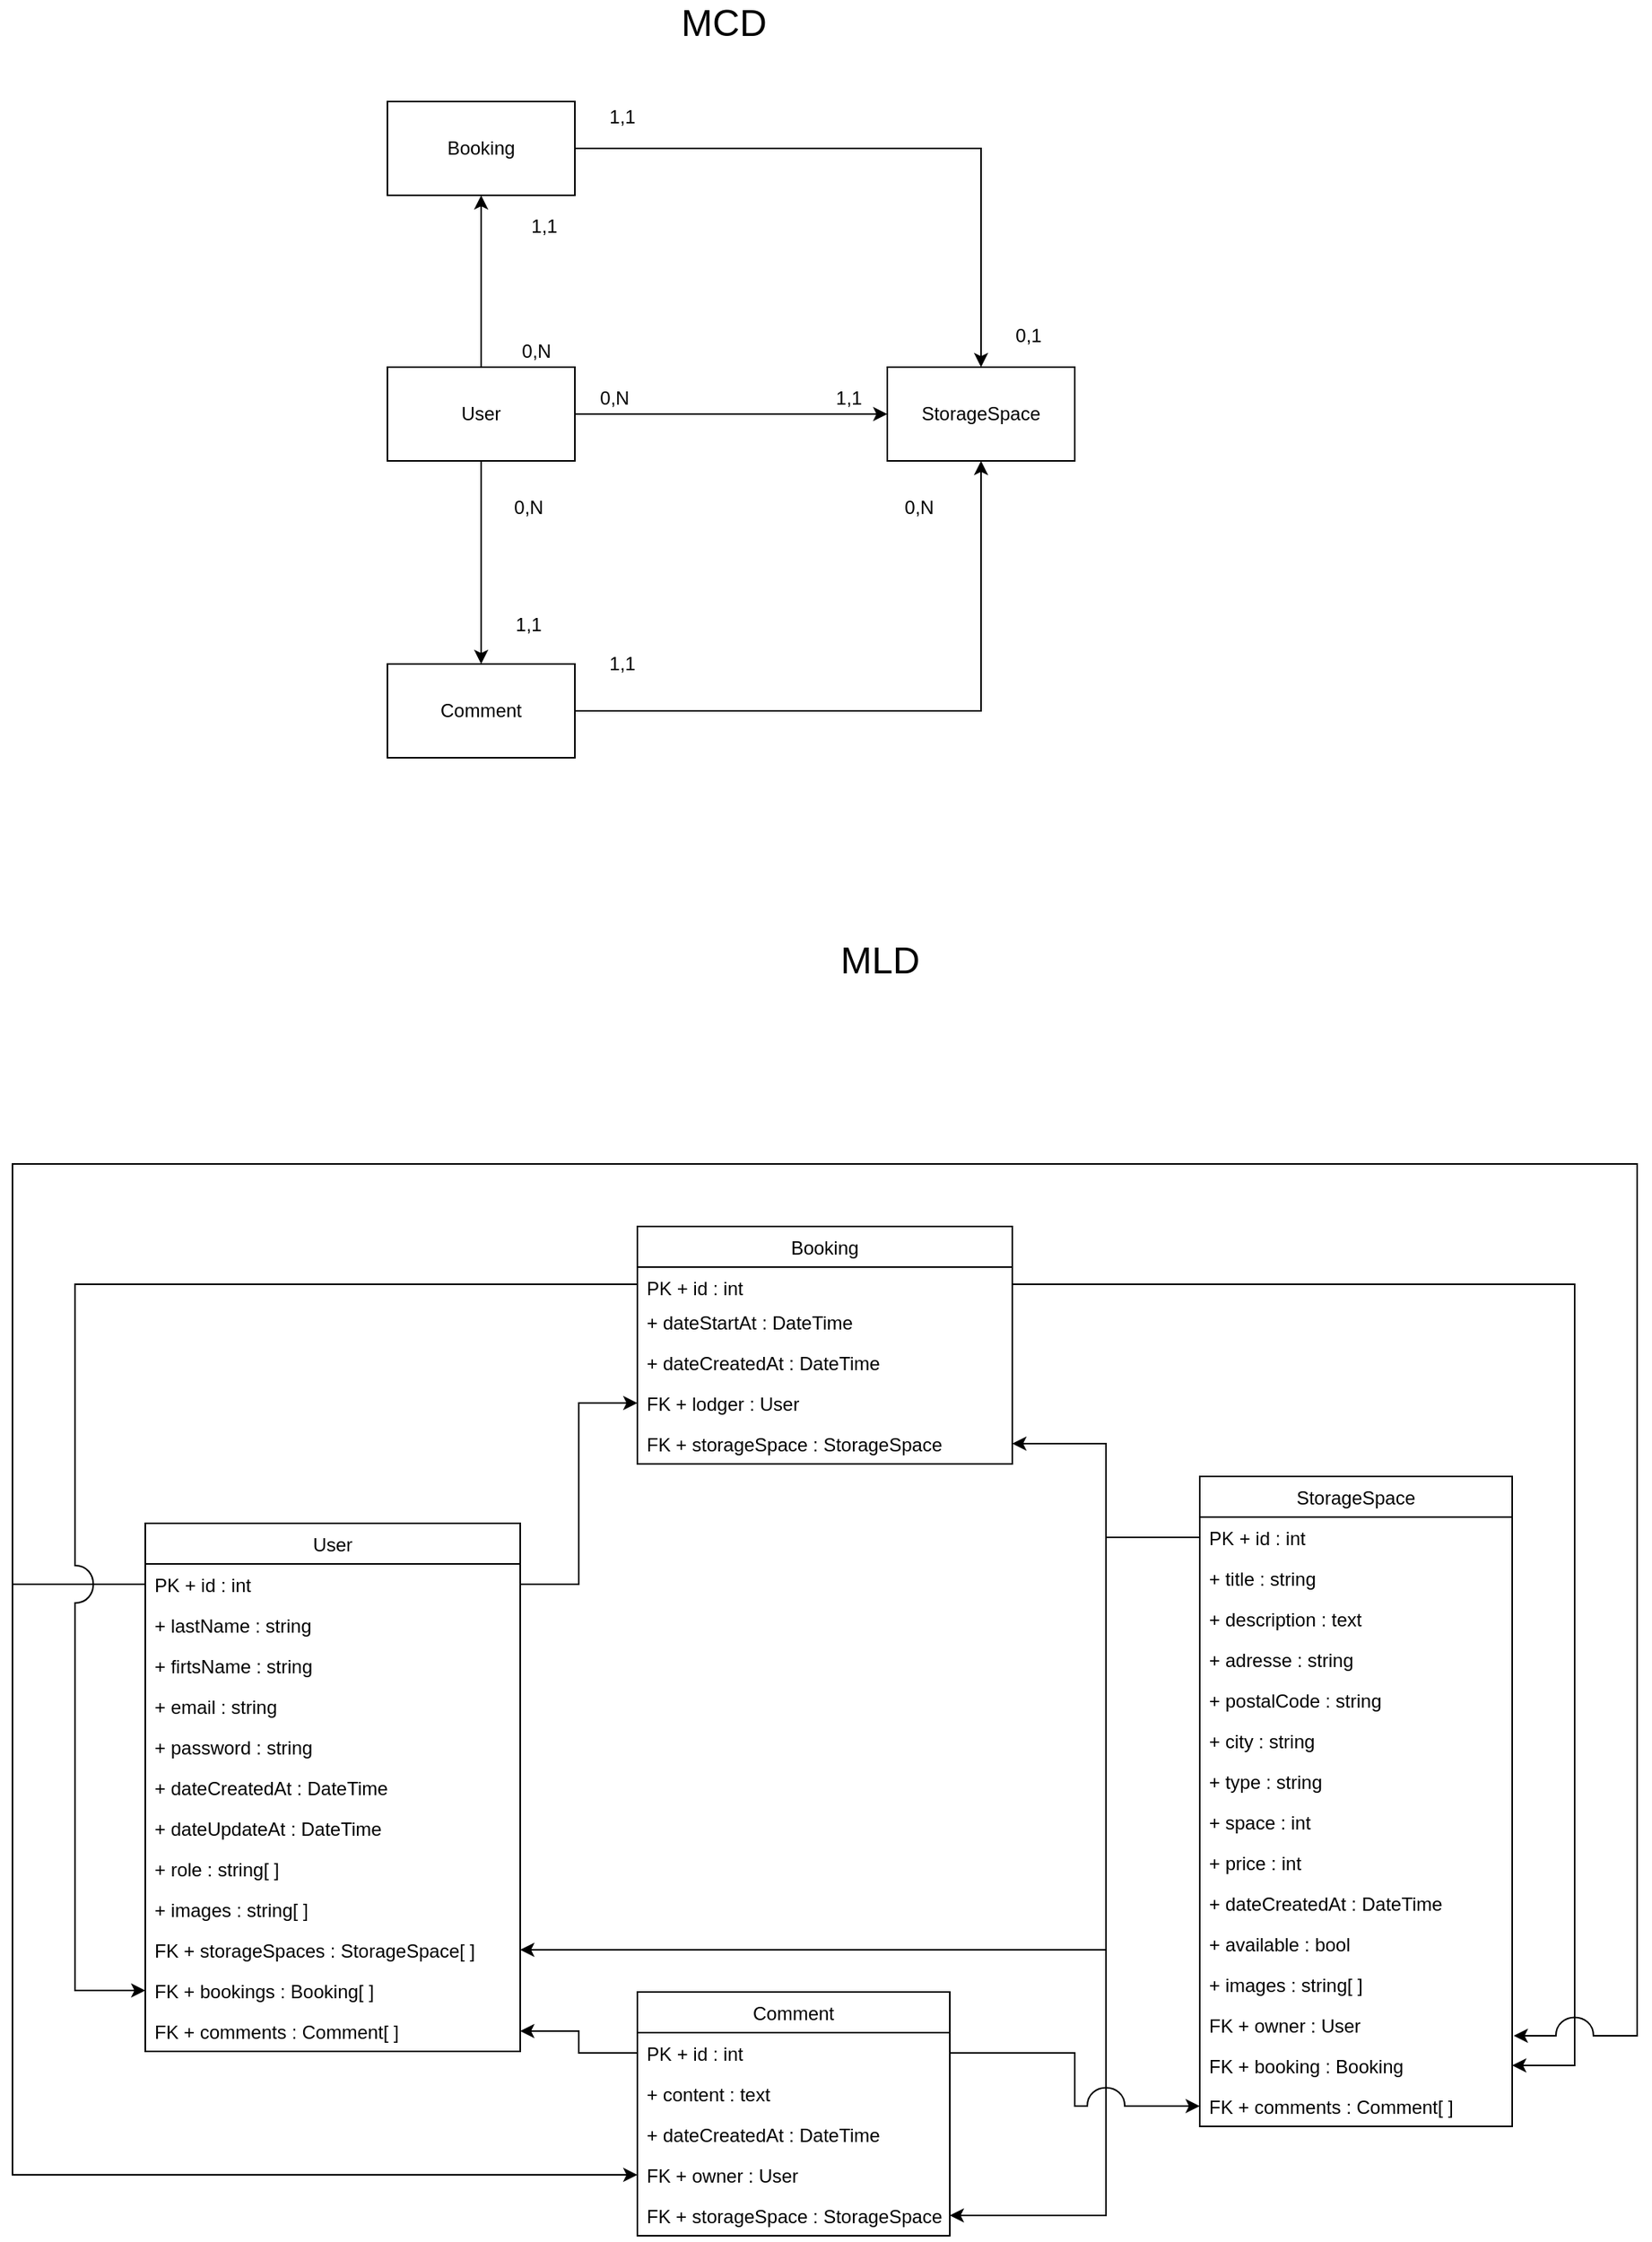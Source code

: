 <mxfile version="14.4.6" type="device"><diagram id="GPhVhIkZk6Hlvz16Vdit" name="Page-1"><mxGraphModel dx="2249" dy="724" grid="1" gridSize="10" guides="1" tooltips="1" connect="1" arrows="1" fold="1" page="1" pageScale="1" pageWidth="827" pageHeight="1169" math="0" shadow="0"><root><mxCell id="0"/><mxCell id="1" parent="0"/><mxCell id="L4LWzTjm712yXZj4EI7X-5" style="edgeStyle=orthogonalEdgeStyle;rounded=0;orthogonalLoop=1;jettySize=auto;html=1;" edge="1" parent="1" source="L4LWzTjm712yXZj4EI7X-1" target="L4LWzTjm712yXZj4EI7X-2"><mxGeometry relative="1" as="geometry"/></mxCell><mxCell id="L4LWzTjm712yXZj4EI7X-9" style="edgeStyle=orthogonalEdgeStyle;rounded=0;orthogonalLoop=1;jettySize=auto;html=1;exitX=0.5;exitY=1;exitDx=0;exitDy=0;entryX=0.5;entryY=0;entryDx=0;entryDy=0;" edge="1" parent="1" source="L4LWzTjm712yXZj4EI7X-1" target="L4LWzTjm712yXZj4EI7X-4"><mxGeometry relative="1" as="geometry"/></mxCell><mxCell id="L4LWzTjm712yXZj4EI7X-13" style="edgeStyle=orthogonalEdgeStyle;rounded=0;orthogonalLoop=1;jettySize=auto;html=1;entryX=0.5;entryY=1;entryDx=0;entryDy=0;" edge="1" parent="1" source="L4LWzTjm712yXZj4EI7X-1" target="L4LWzTjm712yXZj4EI7X-3"><mxGeometry relative="1" as="geometry"/></mxCell><mxCell id="L4LWzTjm712yXZj4EI7X-1" value="User" style="rounded=0;whiteSpace=wrap;html=1;" vertex="1" parent="1"><mxGeometry x="40" y="410" width="120" height="60" as="geometry"/></mxCell><mxCell id="L4LWzTjm712yXZj4EI7X-2" value="StorageSpace" style="rounded=0;whiteSpace=wrap;html=1;" vertex="1" parent="1"><mxGeometry x="360" y="410" width="120" height="60" as="geometry"/></mxCell><mxCell id="L4LWzTjm712yXZj4EI7X-14" style="edgeStyle=orthogonalEdgeStyle;rounded=0;orthogonalLoop=1;jettySize=auto;html=1;" edge="1" parent="1" source="L4LWzTjm712yXZj4EI7X-3" target="L4LWzTjm712yXZj4EI7X-2"><mxGeometry relative="1" as="geometry"/></mxCell><mxCell id="L4LWzTjm712yXZj4EI7X-3" value="Booking" style="rounded=0;whiteSpace=wrap;html=1;" vertex="1" parent="1"><mxGeometry x="40" y="240" width="120" height="60" as="geometry"/></mxCell><mxCell id="L4LWzTjm712yXZj4EI7X-12" style="edgeStyle=orthogonalEdgeStyle;rounded=0;orthogonalLoop=1;jettySize=auto;html=1;entryX=0.5;entryY=1;entryDx=0;entryDy=0;" edge="1" parent="1" source="L4LWzTjm712yXZj4EI7X-4" target="L4LWzTjm712yXZj4EI7X-2"><mxGeometry relative="1" as="geometry"/></mxCell><mxCell id="L4LWzTjm712yXZj4EI7X-4" value="Comment" style="rounded=0;whiteSpace=wrap;html=1;" vertex="1" parent="1"><mxGeometry x="40" y="600" width="120" height="60" as="geometry"/></mxCell><mxCell id="L4LWzTjm712yXZj4EI7X-6" value="&lt;font style=&quot;font-size: 24px&quot;&gt;MCD&lt;/font&gt;" style="text;html=1;align=center;verticalAlign=middle;resizable=0;points=[];autosize=1;" vertex="1" parent="1"><mxGeometry x="220" y="180" width="70" height="20" as="geometry"/></mxCell><mxCell id="L4LWzTjm712yXZj4EI7X-7" value="0,N" style="text;html=1;align=center;verticalAlign=middle;resizable=0;points=[];autosize=1;" vertex="1" parent="1"><mxGeometry x="170" y="420" width="30" height="20" as="geometry"/></mxCell><mxCell id="L4LWzTjm712yXZj4EI7X-8" value="1,1" style="text;html=1;align=center;verticalAlign=middle;resizable=0;points=[];autosize=1;" vertex="1" parent="1"><mxGeometry x="320" y="420" width="30" height="20" as="geometry"/></mxCell><mxCell id="L4LWzTjm712yXZj4EI7X-10" value="0,N" style="text;html=1;align=center;verticalAlign=middle;resizable=0;points=[];autosize=1;" vertex="1" parent="1"><mxGeometry x="115" y="490" width="30" height="20" as="geometry"/></mxCell><mxCell id="L4LWzTjm712yXZj4EI7X-11" value="1,1" style="text;html=1;align=center;verticalAlign=middle;resizable=0;points=[];autosize=1;" vertex="1" parent="1"><mxGeometry x="115" y="565" width="30" height="20" as="geometry"/></mxCell><mxCell id="L4LWzTjm712yXZj4EI7X-15" value="1,1" style="text;html=1;align=center;verticalAlign=middle;resizable=0;points=[];autosize=1;" vertex="1" parent="1"><mxGeometry x="175" y="590" width="30" height="20" as="geometry"/></mxCell><mxCell id="L4LWzTjm712yXZj4EI7X-16" value="0,N" style="text;html=1;align=center;verticalAlign=middle;resizable=0;points=[];autosize=1;" vertex="1" parent="1"><mxGeometry x="365" y="490" width="30" height="20" as="geometry"/></mxCell><mxCell id="L4LWzTjm712yXZj4EI7X-17" value="0,N" style="text;html=1;align=center;verticalAlign=middle;resizable=0;points=[];autosize=1;" vertex="1" parent="1"><mxGeometry x="120" y="390" width="30" height="20" as="geometry"/></mxCell><mxCell id="L4LWzTjm712yXZj4EI7X-18" value="1,1" style="text;html=1;align=center;verticalAlign=middle;resizable=0;points=[];autosize=1;" vertex="1" parent="1"><mxGeometry x="125" y="310" width="30" height="20" as="geometry"/></mxCell><mxCell id="L4LWzTjm712yXZj4EI7X-19" value="1,1" style="text;html=1;align=center;verticalAlign=middle;resizable=0;points=[];autosize=1;" vertex="1" parent="1"><mxGeometry x="175" y="240" width="30" height="20" as="geometry"/></mxCell><mxCell id="L4LWzTjm712yXZj4EI7X-20" value="0,1" style="text;html=1;align=center;verticalAlign=middle;resizable=0;points=[];autosize=1;" vertex="1" parent="1"><mxGeometry x="435" y="380" width="30" height="20" as="geometry"/></mxCell><mxCell id="L4LWzTjm712yXZj4EI7X-21" value="&lt;font style=&quot;font-size: 24px&quot;&gt;MLD&lt;/font&gt;" style="text;html=1;align=center;verticalAlign=middle;resizable=0;points=[];autosize=1;" vertex="1" parent="1"><mxGeometry x="320" y="780" width="70" height="20" as="geometry"/></mxCell><mxCell id="L4LWzTjm712yXZj4EI7X-22" value="Booking" style="swimlane;fontStyle=0;childLayout=stackLayout;horizontal=1;startSize=26;fillColor=none;horizontalStack=0;resizeParent=1;resizeParentMax=0;resizeLast=0;collapsible=1;marginBottom=0;" vertex="1" parent="1"><mxGeometry x="200" y="960" width="240" height="152" as="geometry"/></mxCell><mxCell id="L4LWzTjm712yXZj4EI7X-23" value="PK + id : int " style="text;strokeColor=none;fillColor=none;align=left;verticalAlign=top;spacingLeft=4;spacingRight=4;overflow=hidden;rotatable=0;points=[[0,0.5],[1,0.5]];portConstraint=eastwest;" vertex="1" parent="L4LWzTjm712yXZj4EI7X-22"><mxGeometry y="26" width="240" height="22" as="geometry"/></mxCell><mxCell id="L4LWzTjm712yXZj4EI7X-24" value="+ dateStartAt : DateTime " style="text;strokeColor=none;fillColor=none;align=left;verticalAlign=top;spacingLeft=4;spacingRight=4;overflow=hidden;rotatable=0;points=[[0,0.5],[1,0.5]];portConstraint=eastwest;" vertex="1" parent="L4LWzTjm712yXZj4EI7X-22"><mxGeometry y="48" width="240" height="26" as="geometry"/></mxCell><mxCell id="L4LWzTjm712yXZj4EI7X-25" value="+ dateCreatedAt : DateTime" style="text;strokeColor=none;fillColor=none;align=left;verticalAlign=top;spacingLeft=4;spacingRight=4;overflow=hidden;rotatable=0;points=[[0,0.5],[1,0.5]];portConstraint=eastwest;" vertex="1" parent="L4LWzTjm712yXZj4EI7X-22"><mxGeometry y="74" width="240" height="26" as="geometry"/></mxCell><mxCell id="L4LWzTjm712yXZj4EI7X-26" value="FK + lodger : User" style="text;strokeColor=none;fillColor=none;align=left;verticalAlign=top;spacingLeft=4;spacingRight=4;overflow=hidden;rotatable=0;points=[[0,0.5],[1,0.5]];portConstraint=eastwest;" vertex="1" parent="L4LWzTjm712yXZj4EI7X-22"><mxGeometry y="100" width="240" height="26" as="geometry"/></mxCell><mxCell id="L4LWzTjm712yXZj4EI7X-27" value="FK + storageSpace : StorageSpace" style="text;strokeColor=none;fillColor=none;align=left;verticalAlign=top;spacingLeft=4;spacingRight=4;overflow=hidden;rotatable=0;points=[[0,0.5],[1,0.5]];portConstraint=eastwest;" vertex="1" parent="L4LWzTjm712yXZj4EI7X-22"><mxGeometry y="126" width="240" height="26" as="geometry"/></mxCell><mxCell id="L4LWzTjm712yXZj4EI7X-28" value="User" style="swimlane;fontStyle=0;childLayout=stackLayout;horizontal=1;startSize=26;fillColor=none;horizontalStack=0;resizeParent=1;resizeParentMax=0;resizeLast=0;collapsible=1;marginBottom=0;" vertex="1" parent="1"><mxGeometry x="-115" y="1150" width="240" height="338" as="geometry"/></mxCell><mxCell id="L4LWzTjm712yXZj4EI7X-29" value="PK + id : int " style="text;strokeColor=none;fillColor=none;align=left;verticalAlign=top;spacingLeft=4;spacingRight=4;overflow=hidden;rotatable=0;points=[[0,0.5],[1,0.5]];portConstraint=eastwest;" vertex="1" parent="L4LWzTjm712yXZj4EI7X-28"><mxGeometry y="26" width="240" height="26" as="geometry"/></mxCell><mxCell id="L4LWzTjm712yXZj4EI7X-30" value="+ lastName : string" style="text;strokeColor=none;fillColor=none;align=left;verticalAlign=top;spacingLeft=4;spacingRight=4;overflow=hidden;rotatable=0;points=[[0,0.5],[1,0.5]];portConstraint=eastwest;" vertex="1" parent="L4LWzTjm712yXZj4EI7X-28"><mxGeometry y="52" width="240" height="26" as="geometry"/></mxCell><mxCell id="L4LWzTjm712yXZj4EI7X-31" value="+ firtsName : string" style="text;strokeColor=none;fillColor=none;align=left;verticalAlign=top;spacingLeft=4;spacingRight=4;overflow=hidden;rotatable=0;points=[[0,0.5],[1,0.5]];portConstraint=eastwest;" vertex="1" parent="L4LWzTjm712yXZj4EI7X-28"><mxGeometry y="78" width="240" height="26" as="geometry"/></mxCell><mxCell id="L4LWzTjm712yXZj4EI7X-32" value="+ email : string" style="text;strokeColor=none;fillColor=none;align=left;verticalAlign=top;spacingLeft=4;spacingRight=4;overflow=hidden;rotatable=0;points=[[0,0.5],[1,0.5]];portConstraint=eastwest;" vertex="1" parent="L4LWzTjm712yXZj4EI7X-28"><mxGeometry y="104" width="240" height="26" as="geometry"/></mxCell><mxCell id="L4LWzTjm712yXZj4EI7X-33" value="+ password : string" style="text;strokeColor=none;fillColor=none;align=left;verticalAlign=top;spacingLeft=4;spacingRight=4;overflow=hidden;rotatable=0;points=[[0,0.5],[1,0.5]];portConstraint=eastwest;" vertex="1" parent="L4LWzTjm712yXZj4EI7X-28"><mxGeometry y="130" width="240" height="26" as="geometry"/></mxCell><mxCell id="L4LWzTjm712yXZj4EI7X-34" value="+ dateCreatedAt : DateTime" style="text;strokeColor=none;fillColor=none;align=left;verticalAlign=top;spacingLeft=4;spacingRight=4;overflow=hidden;rotatable=0;points=[[0,0.5],[1,0.5]];portConstraint=eastwest;" vertex="1" parent="L4LWzTjm712yXZj4EI7X-28"><mxGeometry y="156" width="240" height="26" as="geometry"/></mxCell><mxCell id="L4LWzTjm712yXZj4EI7X-35" value="+ dateUpdateAt : DateTime" style="text;strokeColor=none;fillColor=none;align=left;verticalAlign=top;spacingLeft=4;spacingRight=4;overflow=hidden;rotatable=0;points=[[0,0.5],[1,0.5]];portConstraint=eastwest;" vertex="1" parent="L4LWzTjm712yXZj4EI7X-28"><mxGeometry y="182" width="240" height="26" as="geometry"/></mxCell><mxCell id="L4LWzTjm712yXZj4EI7X-36" value="+ role : string[ ]" style="text;strokeColor=none;fillColor=none;align=left;verticalAlign=top;spacingLeft=4;spacingRight=4;overflow=hidden;rotatable=0;points=[[0,0.5],[1,0.5]];portConstraint=eastwest;" vertex="1" parent="L4LWzTjm712yXZj4EI7X-28"><mxGeometry y="208" width="240" height="26" as="geometry"/></mxCell><mxCell id="L4LWzTjm712yXZj4EI7X-37" value="+ images : string[ ]" style="text;strokeColor=none;fillColor=none;align=left;verticalAlign=top;spacingLeft=4;spacingRight=4;overflow=hidden;rotatable=0;points=[[0,0.5],[1,0.5]];portConstraint=eastwest;" vertex="1" parent="L4LWzTjm712yXZj4EI7X-28"><mxGeometry y="234" width="240" height="26" as="geometry"/></mxCell><mxCell id="L4LWzTjm712yXZj4EI7X-38" value="FK + storageSpaces : StorageSpace[ ] " style="text;strokeColor=none;fillColor=none;align=left;verticalAlign=top;spacingLeft=4;spacingRight=4;overflow=hidden;rotatable=0;points=[[0,0.5],[1,0.5]];portConstraint=eastwest;" vertex="1" parent="L4LWzTjm712yXZj4EI7X-28"><mxGeometry y="260" width="240" height="26" as="geometry"/></mxCell><mxCell id="L4LWzTjm712yXZj4EI7X-39" value="FK + bookings : Booking[ ] " style="text;strokeColor=none;fillColor=none;align=left;verticalAlign=top;spacingLeft=4;spacingRight=4;overflow=hidden;rotatable=0;points=[[0,0.5],[1,0.5]];portConstraint=eastwest;" vertex="1" parent="L4LWzTjm712yXZj4EI7X-28"><mxGeometry y="286" width="240" height="26" as="geometry"/></mxCell><mxCell id="L4LWzTjm712yXZj4EI7X-40" value="FK + comments : Comment[ ] " style="text;strokeColor=none;fillColor=none;align=left;verticalAlign=top;spacingLeft=4;spacingRight=4;overflow=hidden;rotatable=0;points=[[0,0.5],[1,0.5]];portConstraint=eastwest;" vertex="1" parent="L4LWzTjm712yXZj4EI7X-28"><mxGeometry y="312" width="240" height="26" as="geometry"/></mxCell><mxCell id="L4LWzTjm712yXZj4EI7X-41" value="StorageSpace" style="swimlane;fontStyle=0;childLayout=stackLayout;horizontal=1;startSize=26;fillColor=none;horizontalStack=0;resizeParent=1;resizeParentMax=0;resizeLast=0;collapsible=1;marginBottom=0;" vertex="1" parent="1"><mxGeometry x="560" y="1120" width="200" height="416" as="geometry"/></mxCell><mxCell id="L4LWzTjm712yXZj4EI7X-42" value="PK + id : int" style="text;strokeColor=none;fillColor=none;align=left;verticalAlign=top;spacingLeft=4;spacingRight=4;overflow=hidden;rotatable=0;points=[[0,0.5],[1,0.5]];portConstraint=eastwest;" vertex="1" parent="L4LWzTjm712yXZj4EI7X-41"><mxGeometry y="26" width="200" height="26" as="geometry"/></mxCell><mxCell id="L4LWzTjm712yXZj4EI7X-43" value="+ title : string" style="text;strokeColor=none;fillColor=none;align=left;verticalAlign=top;spacingLeft=4;spacingRight=4;overflow=hidden;rotatable=0;points=[[0,0.5],[1,0.5]];portConstraint=eastwest;" vertex="1" parent="L4LWzTjm712yXZj4EI7X-41"><mxGeometry y="52" width="200" height="26" as="geometry"/></mxCell><mxCell id="L4LWzTjm712yXZj4EI7X-44" value="+ description : text" style="text;strokeColor=none;fillColor=none;align=left;verticalAlign=top;spacingLeft=4;spacingRight=4;overflow=hidden;rotatable=0;points=[[0,0.5],[1,0.5]];portConstraint=eastwest;" vertex="1" parent="L4LWzTjm712yXZj4EI7X-41"><mxGeometry y="78" width="200" height="26" as="geometry"/></mxCell><mxCell id="L4LWzTjm712yXZj4EI7X-45" value="+ adresse : string" style="text;strokeColor=none;fillColor=none;align=left;verticalAlign=top;spacingLeft=4;spacingRight=4;overflow=hidden;rotatable=0;points=[[0,0.5],[1,0.5]];portConstraint=eastwest;" vertex="1" parent="L4LWzTjm712yXZj4EI7X-41"><mxGeometry y="104" width="200" height="26" as="geometry"/></mxCell><mxCell id="L4LWzTjm712yXZj4EI7X-81" value="+ postalCode : string" style="text;strokeColor=none;fillColor=none;align=left;verticalAlign=top;spacingLeft=4;spacingRight=4;overflow=hidden;rotatable=0;points=[[0,0.5],[1,0.5]];portConstraint=eastwest;" vertex="1" parent="L4LWzTjm712yXZj4EI7X-41"><mxGeometry y="130" width="200" height="26" as="geometry"/></mxCell><mxCell id="L4LWzTjm712yXZj4EI7X-46" value="+ city : string" style="text;strokeColor=none;fillColor=none;align=left;verticalAlign=top;spacingLeft=4;spacingRight=4;overflow=hidden;rotatable=0;points=[[0,0.5],[1,0.5]];portConstraint=eastwest;" vertex="1" parent="L4LWzTjm712yXZj4EI7X-41"><mxGeometry y="156" width="200" height="26" as="geometry"/></mxCell><mxCell id="L4LWzTjm712yXZj4EI7X-47" value="+ type : string" style="text;strokeColor=none;fillColor=none;align=left;verticalAlign=top;spacingLeft=4;spacingRight=4;overflow=hidden;rotatable=0;points=[[0,0.5],[1,0.5]];portConstraint=eastwest;" vertex="1" parent="L4LWzTjm712yXZj4EI7X-41"><mxGeometry y="182" width="200" height="26" as="geometry"/></mxCell><mxCell id="L4LWzTjm712yXZj4EI7X-48" value="+ space : int" style="text;strokeColor=none;fillColor=none;align=left;verticalAlign=top;spacingLeft=4;spacingRight=4;overflow=hidden;rotatable=0;points=[[0,0.5],[1,0.5]];portConstraint=eastwest;" vertex="1" parent="L4LWzTjm712yXZj4EI7X-41"><mxGeometry y="208" width="200" height="26" as="geometry"/></mxCell><mxCell id="L4LWzTjm712yXZj4EI7X-49" value="+ price : int" style="text;strokeColor=none;fillColor=none;align=left;verticalAlign=top;spacingLeft=4;spacingRight=4;overflow=hidden;rotatable=0;points=[[0,0.5],[1,0.5]];portConstraint=eastwest;" vertex="1" parent="L4LWzTjm712yXZj4EI7X-41"><mxGeometry y="234" width="200" height="26" as="geometry"/></mxCell><mxCell id="L4LWzTjm712yXZj4EI7X-50" value="+ dateCreatedAt : DateTime" style="text;strokeColor=none;fillColor=none;align=left;verticalAlign=top;spacingLeft=4;spacingRight=4;overflow=hidden;rotatable=0;points=[[0,0.5],[1,0.5]];portConstraint=eastwest;" vertex="1" parent="L4LWzTjm712yXZj4EI7X-41"><mxGeometry y="260" width="200" height="26" as="geometry"/></mxCell><mxCell id="L4LWzTjm712yXZj4EI7X-51" value="+ available : bool" style="text;strokeColor=none;fillColor=none;align=left;verticalAlign=top;spacingLeft=4;spacingRight=4;overflow=hidden;rotatable=0;points=[[0,0.5],[1,0.5]];portConstraint=eastwest;" vertex="1" parent="L4LWzTjm712yXZj4EI7X-41"><mxGeometry y="286" width="200" height="26" as="geometry"/></mxCell><mxCell id="L4LWzTjm712yXZj4EI7X-52" value="+ images : string[ ]" style="text;strokeColor=none;fillColor=none;align=left;verticalAlign=top;spacingLeft=4;spacingRight=4;overflow=hidden;rotatable=0;points=[[0,0.5],[1,0.5]];portConstraint=eastwest;" vertex="1" parent="L4LWzTjm712yXZj4EI7X-41"><mxGeometry y="312" width="200" height="26" as="geometry"/></mxCell><mxCell id="L4LWzTjm712yXZj4EI7X-53" value="FK + owner : User" style="text;strokeColor=none;fillColor=none;align=left;verticalAlign=top;spacingLeft=4;spacingRight=4;overflow=hidden;rotatable=0;points=[[0,0.5],[1,0.5]];portConstraint=eastwest;" vertex="1" parent="L4LWzTjm712yXZj4EI7X-41"><mxGeometry y="338" width="200" height="26" as="geometry"/></mxCell><mxCell id="L4LWzTjm712yXZj4EI7X-54" value="FK + booking : Booking" style="text;strokeColor=none;fillColor=none;align=left;verticalAlign=top;spacingLeft=4;spacingRight=4;overflow=hidden;rotatable=0;points=[[0,0.5],[1,0.5]];portConstraint=eastwest;" vertex="1" parent="L4LWzTjm712yXZj4EI7X-41"><mxGeometry y="364" width="200" height="26" as="geometry"/></mxCell><mxCell id="L4LWzTjm712yXZj4EI7X-55" value="FK + comments : Comment[ ]" style="text;strokeColor=none;fillColor=none;align=left;verticalAlign=top;spacingLeft=4;spacingRight=4;overflow=hidden;rotatable=0;points=[[0,0.5],[1,0.5]];portConstraint=eastwest;" vertex="1" parent="L4LWzTjm712yXZj4EI7X-41"><mxGeometry y="390" width="200" height="26" as="geometry"/></mxCell><mxCell id="L4LWzTjm712yXZj4EI7X-56" value="Comment" style="swimlane;fontStyle=0;childLayout=stackLayout;horizontal=1;startSize=26;fillColor=none;horizontalStack=0;resizeParent=1;resizeParentMax=0;resizeLast=0;collapsible=1;marginBottom=0;" vertex="1" parent="1"><mxGeometry x="200" y="1450" width="200" height="156" as="geometry"/></mxCell><mxCell id="L4LWzTjm712yXZj4EI7X-57" value="PK + id : int" style="text;strokeColor=none;fillColor=none;align=left;verticalAlign=top;spacingLeft=4;spacingRight=4;overflow=hidden;rotatable=0;points=[[0,0.5],[1,0.5]];portConstraint=eastwest;" vertex="1" parent="L4LWzTjm712yXZj4EI7X-56"><mxGeometry y="26" width="200" height="26" as="geometry"/></mxCell><mxCell id="L4LWzTjm712yXZj4EI7X-58" value="+ content : text" style="text;strokeColor=none;fillColor=none;align=left;verticalAlign=top;spacingLeft=4;spacingRight=4;overflow=hidden;rotatable=0;points=[[0,0.5],[1,0.5]];portConstraint=eastwest;" vertex="1" parent="L4LWzTjm712yXZj4EI7X-56"><mxGeometry y="52" width="200" height="26" as="geometry"/></mxCell><mxCell id="L4LWzTjm712yXZj4EI7X-59" value="+ dateCreatedAt : DateTime" style="text;strokeColor=none;fillColor=none;align=left;verticalAlign=top;spacingLeft=4;spacingRight=4;overflow=hidden;rotatable=0;points=[[0,0.5],[1,0.5]];portConstraint=eastwest;" vertex="1" parent="L4LWzTjm712yXZj4EI7X-56"><mxGeometry y="78" width="200" height="26" as="geometry"/></mxCell><mxCell id="L4LWzTjm712yXZj4EI7X-60" value="FK + owner : User" style="text;strokeColor=none;fillColor=none;align=left;verticalAlign=top;spacingLeft=4;spacingRight=4;overflow=hidden;rotatable=0;points=[[0,0.5],[1,0.5]];portConstraint=eastwest;" vertex="1" parent="L4LWzTjm712yXZj4EI7X-56"><mxGeometry y="104" width="200" height="26" as="geometry"/></mxCell><mxCell id="L4LWzTjm712yXZj4EI7X-61" value="FK + storageSpace : StorageSpace" style="text;strokeColor=none;fillColor=none;align=left;verticalAlign=top;spacingLeft=4;spacingRight=4;overflow=hidden;rotatable=0;points=[[0,0.5],[1,0.5]];portConstraint=eastwest;" vertex="1" parent="L4LWzTjm712yXZj4EI7X-56"><mxGeometry y="130" width="200" height="26" as="geometry"/></mxCell><mxCell id="L4LWzTjm712yXZj4EI7X-71" style="edgeStyle=orthogonalEdgeStyle;rounded=0;orthogonalLoop=1;jettySize=auto;html=1;entryX=1;entryY=0.5;entryDx=0;entryDy=0;" edge="1" parent="1" source="L4LWzTjm712yXZj4EI7X-42" target="L4LWzTjm712yXZj4EI7X-27"><mxGeometry relative="1" as="geometry"/></mxCell><mxCell id="L4LWzTjm712yXZj4EI7X-72" style="edgeStyle=orthogonalEdgeStyle;rounded=0;orthogonalLoop=1;jettySize=auto;html=1;entryX=1;entryY=0.5;entryDx=0;entryDy=0;" edge="1" parent="1" source="L4LWzTjm712yXZj4EI7X-42" target="L4LWzTjm712yXZj4EI7X-38"><mxGeometry relative="1" as="geometry"><Array as="points"><mxPoint x="500" y="1159"/><mxPoint x="500" y="1423"/></Array></mxGeometry></mxCell><mxCell id="L4LWzTjm712yXZj4EI7X-73" style="edgeStyle=orthogonalEdgeStyle;rounded=0;orthogonalLoop=1;jettySize=auto;html=1;entryX=1;entryY=0.5;entryDx=0;entryDy=0;" edge="1" parent="1" source="L4LWzTjm712yXZj4EI7X-42" target="L4LWzTjm712yXZj4EI7X-61"><mxGeometry relative="1" as="geometry"><Array as="points"><mxPoint x="500" y="1159"/><mxPoint x="500" y="1593"/></Array></mxGeometry></mxCell><mxCell id="L4LWzTjm712yXZj4EI7X-74" style="edgeStyle=orthogonalEdgeStyle;rounded=0;orthogonalLoop=1;jettySize=auto;html=1;entryX=0;entryY=0.5;entryDx=0;entryDy=0;jumpStyle=arc;jumpSize=24;" edge="1" parent="1" source="L4LWzTjm712yXZj4EI7X-57" target="L4LWzTjm712yXZj4EI7X-55"><mxGeometry relative="1" as="geometry"/></mxCell><mxCell id="L4LWzTjm712yXZj4EI7X-75" style="edgeStyle=orthogonalEdgeStyle;rounded=0;jumpStyle=arc;jumpSize=24;orthogonalLoop=1;jettySize=auto;html=1;entryX=1;entryY=0.5;entryDx=0;entryDy=0;" edge="1" parent="1" source="L4LWzTjm712yXZj4EI7X-57" target="L4LWzTjm712yXZj4EI7X-40"><mxGeometry relative="1" as="geometry"/></mxCell><mxCell id="L4LWzTjm712yXZj4EI7X-76" style="edgeStyle=orthogonalEdgeStyle;rounded=0;jumpStyle=arc;jumpSize=24;orthogonalLoop=1;jettySize=auto;html=1;entryX=1;entryY=0.5;entryDx=0;entryDy=0;" edge="1" parent="1" source="L4LWzTjm712yXZj4EI7X-23" target="L4LWzTjm712yXZj4EI7X-54"><mxGeometry relative="1" as="geometry"><Array as="points"><mxPoint x="800" y="997"/><mxPoint x="800" y="1497"/></Array></mxGeometry></mxCell><mxCell id="L4LWzTjm712yXZj4EI7X-78" style="edgeStyle=orthogonalEdgeStyle;rounded=0;jumpStyle=arc;jumpSize=24;orthogonalLoop=1;jettySize=auto;html=1;entryX=0;entryY=0.5;entryDx=0;entryDy=0;" edge="1" parent="1" source="L4LWzTjm712yXZj4EI7X-29" target="L4LWzTjm712yXZj4EI7X-60"><mxGeometry relative="1" as="geometry"><Array as="points"><mxPoint x="-200" y="1189"/><mxPoint x="-200" y="1567"/></Array></mxGeometry></mxCell><mxCell id="L4LWzTjm712yXZj4EI7X-80" style="edgeStyle=orthogonalEdgeStyle;rounded=0;jumpStyle=arc;jumpSize=24;orthogonalLoop=1;jettySize=auto;html=1;" edge="1" parent="1" source="L4LWzTjm712yXZj4EI7X-29" target="L4LWzTjm712yXZj4EI7X-26"><mxGeometry relative="1" as="geometry"/></mxCell><mxCell id="L4LWzTjm712yXZj4EI7X-83" style="edgeStyle=orthogonalEdgeStyle;rounded=0;jumpStyle=arc;jumpSize=24;orthogonalLoop=1;jettySize=auto;html=1;entryX=1.005;entryY=0.769;entryDx=0;entryDy=0;entryPerimeter=0;" edge="1" parent="1" source="L4LWzTjm712yXZj4EI7X-29" target="L4LWzTjm712yXZj4EI7X-53"><mxGeometry relative="1" as="geometry"><Array as="points"><mxPoint x="-200" y="1189"/><mxPoint x="-200" y="920"/><mxPoint x="840" y="920"/><mxPoint x="840" y="1478"/></Array></mxGeometry></mxCell><mxCell id="L4LWzTjm712yXZj4EI7X-84" style="edgeStyle=orthogonalEdgeStyle;rounded=0;jumpStyle=arc;jumpSize=24;orthogonalLoop=1;jettySize=auto;html=1;entryX=0;entryY=0.5;entryDx=0;entryDy=0;" edge="1" parent="1" source="L4LWzTjm712yXZj4EI7X-23" target="L4LWzTjm712yXZj4EI7X-39"><mxGeometry relative="1" as="geometry"><Array as="points"><mxPoint x="-160" y="997"/><mxPoint x="-160" y="1449"/></Array></mxGeometry></mxCell></root></mxGraphModel></diagram></mxfile>